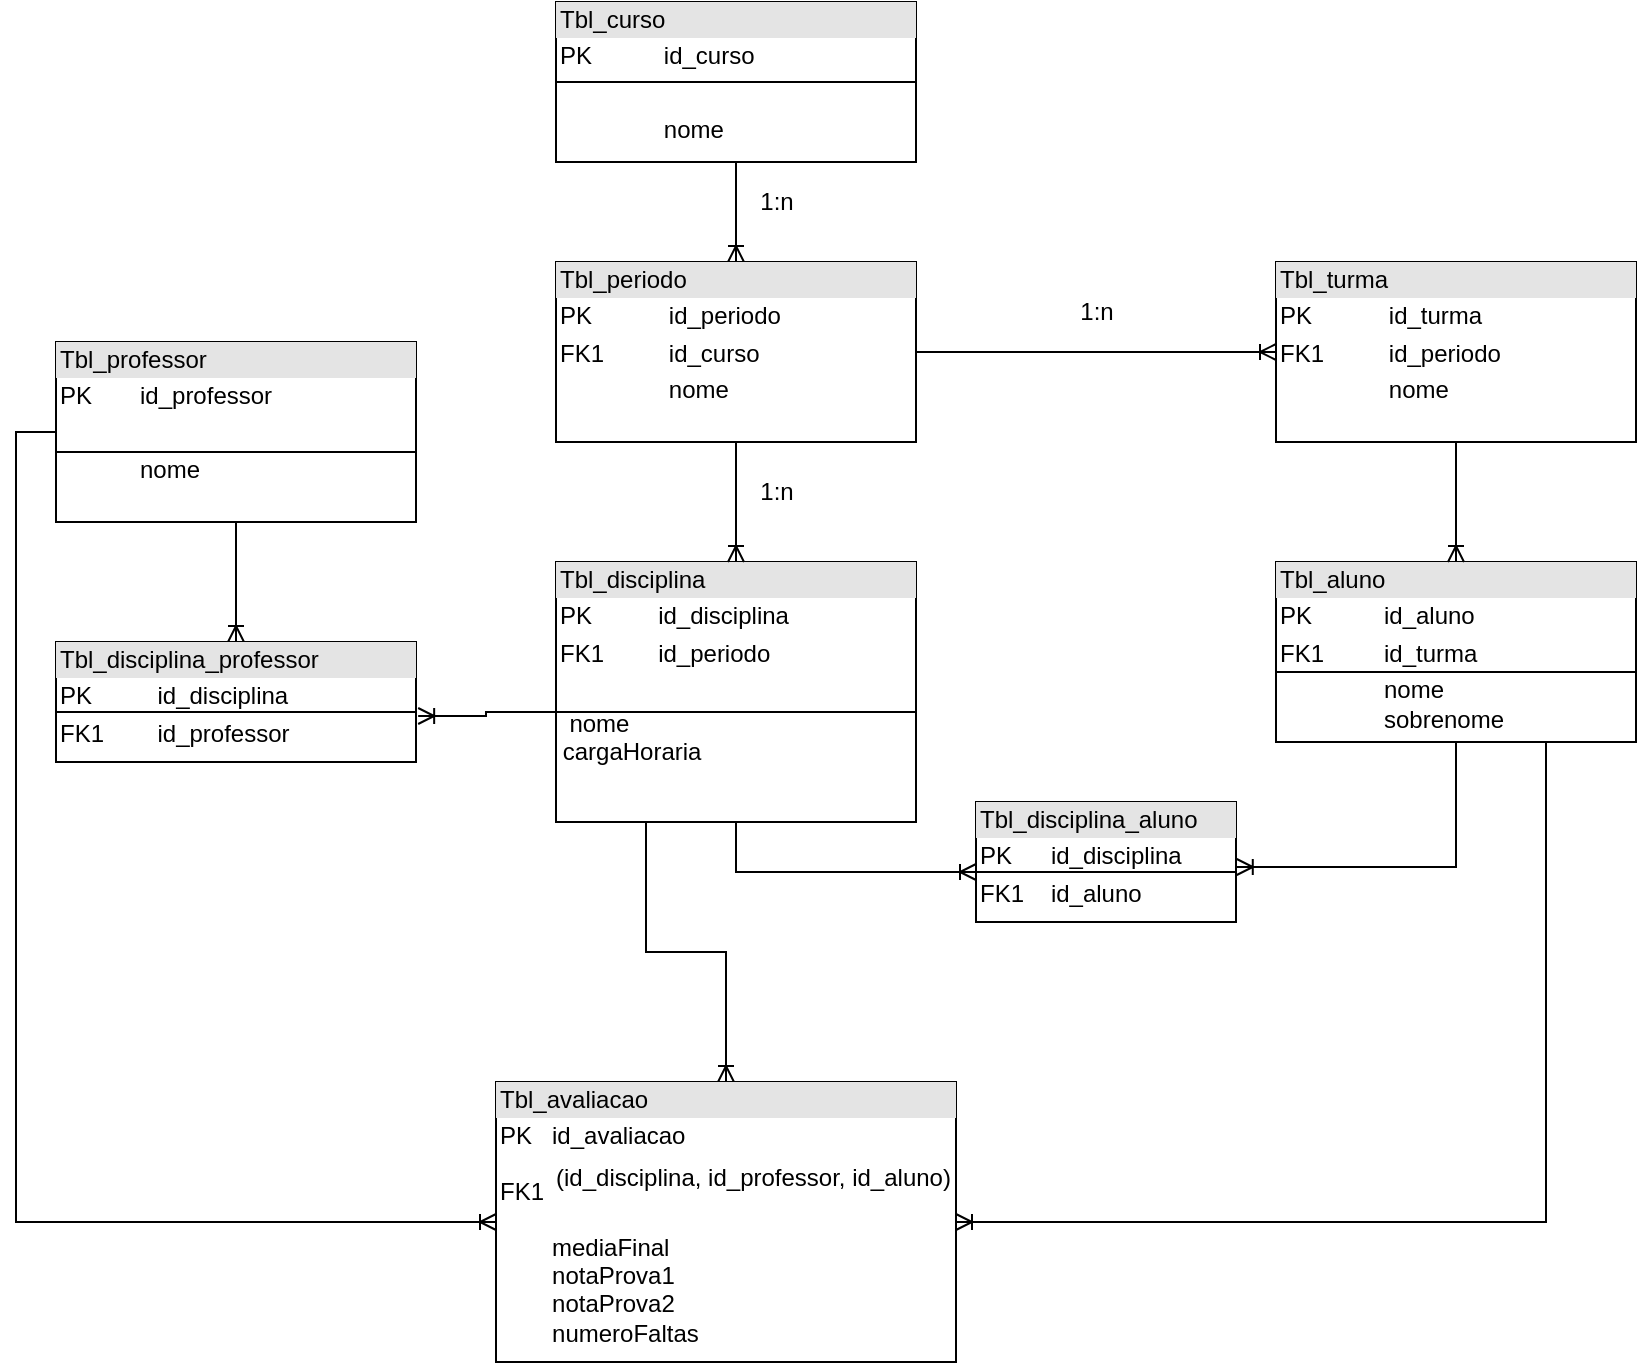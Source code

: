 <mxfile version="20.8.23" type="github">
  <diagram id="R2lEEEUBdFMjLlhIrx00" name="Page-1">
    <mxGraphModel dx="765" dy="368" grid="1" gridSize="10" guides="1" tooltips="1" connect="1" arrows="1" fold="1" page="1" pageScale="1" pageWidth="850" pageHeight="1100" math="0" shadow="0" extFonts="Permanent Marker^https://fonts.googleapis.com/css?family=Permanent+Marker">
      <root>
        <mxCell id="0" />
        <mxCell id="1" parent="0" />
        <mxCell id="g5BdCVix2He69lDZfCda-53" style="edgeStyle=orthogonalEdgeStyle;rounded=0;orthogonalLoop=1;jettySize=auto;html=1;exitX=0.5;exitY=1;exitDx=0;exitDy=0;entryX=0.5;entryY=0;entryDx=0;entryDy=0;endArrow=ERoneToMany;endFill=0;" parent="1" source="g5BdCVix2He69lDZfCda-20" target="g5BdCVix2He69lDZfCda-51" edge="1">
          <mxGeometry relative="1" as="geometry" />
        </mxCell>
        <mxCell id="g5BdCVix2He69lDZfCda-79" style="edgeStyle=orthogonalEdgeStyle;rounded=0;orthogonalLoop=1;jettySize=auto;html=1;exitX=0;exitY=0.5;exitDx=0;exitDy=0;endArrow=ERoneToMany;endFill=0;entryX=0;entryY=0.5;entryDx=0;entryDy=0;" parent="1" source="g5BdCVix2He69lDZfCda-20" target="g5BdCVix2He69lDZfCda-70" edge="1">
          <mxGeometry relative="1" as="geometry" />
        </mxCell>
        <mxCell id="g5BdCVix2He69lDZfCda-20" value="&lt;div style=&quot;box-sizing:border-box;width:100%;background:#e4e4e4;padding:2px;&quot;&gt;Tbl_professor&lt;/div&gt;&lt;table style=&quot;width:100%;font-size:1em;&quot; cellpadding=&quot;2&quot; cellspacing=&quot;0&quot;&gt;&lt;tbody&gt;&lt;tr&gt;&lt;td&gt;PK&lt;/td&gt;&lt;td&gt;id_professor&lt;/td&gt;&lt;/tr&gt;&lt;tr&gt;&lt;td&gt;&lt;br&gt;&lt;/td&gt;&lt;td&gt;&lt;br&gt;&lt;/td&gt;&lt;/tr&gt;&lt;tr&gt;&lt;td&gt;&lt;/td&gt;&lt;td&gt;nome&lt;/td&gt;&lt;/tr&gt;&lt;/tbody&gt;&lt;/table&gt;" style="verticalAlign=top;align=left;overflow=fill;html=1;" parent="1" vertex="1">
          <mxGeometry x="40" y="210" width="180" height="90" as="geometry" />
        </mxCell>
        <mxCell id="g5BdCVix2He69lDZfCda-62" style="edgeStyle=orthogonalEdgeStyle;rounded=0;orthogonalLoop=1;jettySize=auto;html=1;endArrow=ERoneToMany;endFill=0;" parent="1" source="g5BdCVix2He69lDZfCda-21" target="g5BdCVix2He69lDZfCda-56" edge="1">
          <mxGeometry relative="1" as="geometry" />
        </mxCell>
        <mxCell id="g5BdCVix2He69lDZfCda-78" style="edgeStyle=orthogonalEdgeStyle;rounded=0;orthogonalLoop=1;jettySize=auto;html=1;exitX=0.25;exitY=1;exitDx=0;exitDy=0;entryX=0.5;entryY=0;entryDx=0;entryDy=0;endArrow=ERoneToMany;endFill=0;" parent="1" source="g5BdCVix2He69lDZfCda-21" target="g5BdCVix2He69lDZfCda-70" edge="1">
          <mxGeometry relative="1" as="geometry" />
        </mxCell>
        <mxCell id="g5BdCVix2He69lDZfCda-21" value="&lt;div style=&quot;box-sizing:border-box;width:100%;background:#e4e4e4;padding:2px;&quot;&gt;Tbl_disciplina&lt;/div&gt;&lt;table style=&quot;width:100%;font-size:1em;&quot; cellpadding=&quot;2&quot; cellspacing=&quot;0&quot;&gt;&lt;tbody&gt;&lt;tr&gt;&lt;td&gt;PK&lt;/td&gt;&lt;td&gt;id_disciplina&lt;/td&gt;&lt;/tr&gt;&lt;tr&gt;&lt;td&gt;FK1&lt;/td&gt;&lt;td&gt;id_periodo&lt;br&gt;&lt;/td&gt;&lt;/tr&gt;&lt;tr&gt;&lt;td&gt;&lt;br&gt;&lt;/td&gt;&lt;td&gt;&lt;br&gt;&lt;/td&gt;&lt;/tr&gt;&lt;/tbody&gt;&lt;/table&gt;&amp;nbsp;&lt;span style=&quot;white-space: pre;&quot;&gt; &lt;/span&gt;nome&lt;br&gt;&lt;span style=&quot;white-space: pre;&quot;&gt; &lt;/span&gt;cargaHoraria&lt;br&gt;&lt;span style=&quot;white-space: pre;&quot;&gt; &lt;/span&gt;&amp;nbsp;&amp;nbsp;" style="verticalAlign=top;align=left;overflow=fill;html=1;" parent="1" vertex="1">
          <mxGeometry x="290" y="320" width="180" height="130" as="geometry" />
        </mxCell>
        <mxCell id="g5BdCVix2He69lDZfCda-66" style="edgeStyle=orthogonalEdgeStyle;rounded=0;orthogonalLoop=1;jettySize=auto;html=1;entryX=1.003;entryY=0.25;entryDx=0;entryDy=0;entryPerimeter=0;endArrow=ERoneToMany;endFill=0;" parent="1" source="g5BdCVix2He69lDZfCda-24" target="g5BdCVix2He69lDZfCda-56" edge="1">
          <mxGeometry relative="1" as="geometry" />
        </mxCell>
        <mxCell id="g5BdCVix2He69lDZfCda-81" style="edgeStyle=orthogonalEdgeStyle;rounded=0;orthogonalLoop=1;jettySize=auto;html=1;exitX=0.75;exitY=1;exitDx=0;exitDy=0;entryX=1;entryY=0.5;entryDx=0;entryDy=0;endArrow=ERoneToMany;endFill=0;" parent="1" source="g5BdCVix2He69lDZfCda-24" target="g5BdCVix2He69lDZfCda-70" edge="1">
          <mxGeometry relative="1" as="geometry" />
        </mxCell>
        <mxCell id="g5BdCVix2He69lDZfCda-24" value="&lt;div style=&quot;box-sizing:border-box;width:100%;background:#e4e4e4;padding:2px;&quot;&gt;Tbl_aluno&lt;/div&gt;&lt;table style=&quot;width:100%;font-size:1em;&quot; cellpadding=&quot;2&quot; cellspacing=&quot;0&quot;&gt;&lt;tbody&gt;&lt;tr&gt;&lt;td&gt;PK&lt;/td&gt;&lt;td&gt;id_aluno&lt;/td&gt;&lt;/tr&gt;&lt;tr&gt;&lt;td&gt;FK1&lt;/td&gt;&lt;td&gt;id_turma&lt;/td&gt;&lt;/tr&gt;&lt;tr&gt;&lt;td&gt;&lt;/td&gt;&lt;td&gt;nome&lt;br&gt;sobrenome&lt;/td&gt;&lt;/tr&gt;&lt;/tbody&gt;&lt;/table&gt;" style="verticalAlign=top;align=left;overflow=fill;html=1;" parent="1" vertex="1">
          <mxGeometry x="650" y="320" width="180" height="90" as="geometry" />
        </mxCell>
        <mxCell id="g5BdCVix2He69lDZfCda-25" value="" style="line;strokeWidth=1;fillColor=none;align=left;verticalAlign=middle;spacingTop=-1;spacingLeft=3;spacingRight=3;rotatable=0;labelPosition=right;points=[];portConstraint=eastwest;strokeColor=inherit;" parent="1" vertex="1">
          <mxGeometry x="650" y="370" width="180" height="10" as="geometry" />
        </mxCell>
        <mxCell id="g5BdCVix2He69lDZfCda-54" style="edgeStyle=orthogonalEdgeStyle;rounded=0;orthogonalLoop=1;jettySize=auto;html=1;entryX=1.006;entryY=0.7;entryDx=0;entryDy=0;entryPerimeter=0;endArrow=ERoneToMany;endFill=0;" parent="1" source="g5BdCVix2He69lDZfCda-30" target="g5BdCVix2He69lDZfCda-52" edge="1">
          <mxGeometry relative="1" as="geometry" />
        </mxCell>
        <mxCell id="g5BdCVix2He69lDZfCda-30" value="" style="line;strokeWidth=1;fillColor=none;align=left;verticalAlign=middle;spacingTop=-1;spacingLeft=3;spacingRight=3;rotatable=0;labelPosition=right;points=[];portConstraint=eastwest;strokeColor=inherit;" parent="1" vertex="1">
          <mxGeometry x="290" y="390" width="180" height="10" as="geometry" />
        </mxCell>
        <mxCell id="g5BdCVix2He69lDZfCda-32" value="" style="line;strokeWidth=1;fillColor=none;align=left;verticalAlign=middle;spacingTop=-1;spacingLeft=3;spacingRight=3;rotatable=0;labelPosition=right;points=[];portConstraint=eastwest;strokeColor=inherit;" parent="1" vertex="1">
          <mxGeometry x="40" y="260" width="180" height="10" as="geometry" />
        </mxCell>
        <mxCell id="g5BdCVix2He69lDZfCda-38" style="edgeStyle=orthogonalEdgeStyle;rounded=0;orthogonalLoop=1;jettySize=auto;html=1;entryX=0.5;entryY=0;entryDx=0;entryDy=0;endArrow=ERoneToMany;endFill=0;" parent="1" source="g5BdCVix2He69lDZfCda-33" target="g5BdCVix2He69lDZfCda-36" edge="1">
          <mxGeometry relative="1" as="geometry">
            <Array as="points">
              <mxPoint x="380" y="110" />
              <mxPoint x="380" y="110" />
            </Array>
          </mxGeometry>
        </mxCell>
        <mxCell id="g5BdCVix2He69lDZfCda-33" value="&lt;div style=&quot;box-sizing:border-box;width:100%;background:#e4e4e4;padding:2px;&quot;&gt;Tbl_curso&lt;/div&gt;&lt;table style=&quot;width:100%;font-size:1em;&quot; cellpadding=&quot;2&quot; cellspacing=&quot;0&quot;&gt;&lt;tbody&gt;&lt;tr&gt;&lt;td&gt;PK&lt;/td&gt;&lt;td&gt;id_curso&lt;/td&gt;&lt;/tr&gt;&lt;tr&gt;&lt;td&gt;&lt;br&gt;&lt;/td&gt;&lt;td&gt;&lt;br&gt;&lt;/td&gt;&lt;/tr&gt;&lt;tr&gt;&lt;td&gt;&lt;/td&gt;&lt;td&gt;nome&lt;/td&gt;&lt;/tr&gt;&lt;/tbody&gt;&lt;/table&gt;" style="verticalAlign=top;align=left;overflow=fill;html=1;" parent="1" vertex="1">
          <mxGeometry x="290" y="40" width="180" height="80" as="geometry" />
        </mxCell>
        <mxCell id="g5BdCVix2He69lDZfCda-35" value="" style="line;strokeWidth=1;fillColor=none;align=left;verticalAlign=middle;spacingTop=-1;spacingLeft=3;spacingRight=3;rotatable=0;labelPosition=right;points=[];portConstraint=eastwest;strokeColor=inherit;" parent="1" vertex="1">
          <mxGeometry x="290" y="75" width="180" height="10" as="geometry" />
        </mxCell>
        <mxCell id="g5BdCVix2He69lDZfCda-39" style="edgeStyle=orthogonalEdgeStyle;rounded=0;orthogonalLoop=1;jettySize=auto;html=1;entryX=0;entryY=0.5;entryDx=0;entryDy=0;endArrow=ERoneToMany;endFill=0;" parent="1" source="g5BdCVix2He69lDZfCda-36" target="g5BdCVix2He69lDZfCda-37" edge="1">
          <mxGeometry relative="1" as="geometry" />
        </mxCell>
        <mxCell id="g5BdCVix2He69lDZfCda-42" style="edgeStyle=orthogonalEdgeStyle;rounded=0;orthogonalLoop=1;jettySize=auto;html=1;entryX=0.5;entryY=0;entryDx=0;entryDy=0;endArrow=ERoneToMany;endFill=0;" parent="1" source="g5BdCVix2He69lDZfCda-36" target="g5BdCVix2He69lDZfCda-21" edge="1">
          <mxGeometry relative="1" as="geometry" />
        </mxCell>
        <mxCell id="g5BdCVix2He69lDZfCda-36" value="&lt;div style=&quot;box-sizing:border-box;width:100%;background:#e4e4e4;padding:2px;&quot;&gt;Tbl_periodo&lt;/div&gt;&lt;table style=&quot;width:100%;font-size:1em;&quot; cellpadding=&quot;2&quot; cellspacing=&quot;0&quot;&gt;&lt;tbody&gt;&lt;tr&gt;&lt;td&gt;PK&lt;/td&gt;&lt;td&gt;id_periodo&lt;/td&gt;&lt;/tr&gt;&lt;tr&gt;&lt;td&gt;FK1&lt;/td&gt;&lt;td&gt;id_curso&lt;/td&gt;&lt;/tr&gt;&lt;tr&gt;&lt;td&gt;&lt;/td&gt;&lt;td&gt;nome&lt;/td&gt;&lt;/tr&gt;&lt;/tbody&gt;&lt;/table&gt;" style="verticalAlign=top;align=left;overflow=fill;html=1;" parent="1" vertex="1">
          <mxGeometry x="290" y="170" width="180" height="90" as="geometry" />
        </mxCell>
        <mxCell id="g5BdCVix2He69lDZfCda-44" style="edgeStyle=orthogonalEdgeStyle;rounded=0;orthogonalLoop=1;jettySize=auto;html=1;entryX=0.5;entryY=0;entryDx=0;entryDy=0;endArrow=ERoneToMany;endFill=0;" parent="1" source="g5BdCVix2He69lDZfCda-37" target="g5BdCVix2He69lDZfCda-24" edge="1">
          <mxGeometry relative="1" as="geometry" />
        </mxCell>
        <mxCell id="g5BdCVix2He69lDZfCda-37" value="&lt;div style=&quot;box-sizing:border-box;width:100%;background:#e4e4e4;padding:2px;&quot;&gt;Tbl_turma&lt;/div&gt;&lt;table style=&quot;width:100%;font-size:1em;&quot; cellpadding=&quot;2&quot; cellspacing=&quot;0&quot;&gt;&lt;tbody&gt;&lt;tr&gt;&lt;td&gt;PK&lt;/td&gt;&lt;td&gt;id_turma&lt;/td&gt;&lt;/tr&gt;&lt;tr&gt;&lt;td&gt;FK1&lt;/td&gt;&lt;td&gt;id_periodo&lt;/td&gt;&lt;/tr&gt;&lt;tr&gt;&lt;td&gt;&lt;/td&gt;&lt;td&gt;nome&lt;/td&gt;&lt;/tr&gt;&lt;/tbody&gt;&lt;/table&gt;" style="verticalAlign=top;align=left;overflow=fill;html=1;" parent="1" vertex="1">
          <mxGeometry x="650" y="170" width="180" height="90" as="geometry" />
        </mxCell>
        <mxCell id="g5BdCVix2He69lDZfCda-40" value="1:n" style="text;html=1;align=center;verticalAlign=middle;resizable=0;points=[];autosize=1;strokeColor=none;fillColor=none;" parent="1" vertex="1">
          <mxGeometry x="380" y="125" width="40" height="30" as="geometry" />
        </mxCell>
        <mxCell id="g5BdCVix2He69lDZfCda-41" value="1:n" style="text;html=1;align=center;verticalAlign=middle;resizable=0;points=[];autosize=1;strokeColor=none;fillColor=none;" parent="1" vertex="1">
          <mxGeometry x="540" y="180" width="40" height="30" as="geometry" />
        </mxCell>
        <mxCell id="g5BdCVix2He69lDZfCda-43" value="1:n" style="text;html=1;align=center;verticalAlign=middle;resizable=0;points=[];autosize=1;strokeColor=none;fillColor=none;" parent="1" vertex="1">
          <mxGeometry x="380" y="270" width="40" height="30" as="geometry" />
        </mxCell>
        <mxCell id="g5BdCVix2He69lDZfCda-51" value="&lt;div style=&quot;box-sizing:border-box;width:100%;background:#e4e4e4;padding:2px;&quot;&gt;Tbl_disciplina_professor&lt;/div&gt;&lt;table style=&quot;width:100%;font-size:1em;&quot; cellpadding=&quot;2&quot; cellspacing=&quot;0&quot;&gt;&lt;tbody&gt;&lt;tr&gt;&lt;td&gt;PK&lt;/td&gt;&lt;td&gt;id_disciplina&lt;/td&gt;&lt;/tr&gt;&lt;tr&gt;&lt;td&gt;FK1&lt;/td&gt;&lt;td&gt;id_professor&lt;/td&gt;&lt;/tr&gt;&lt;tr&gt;&lt;td&gt;&lt;/td&gt;&lt;td&gt;&lt;br&gt;&lt;/td&gt;&lt;/tr&gt;&lt;/tbody&gt;&lt;/table&gt;" style="verticalAlign=top;align=left;overflow=fill;html=1;" parent="1" vertex="1">
          <mxGeometry x="40" y="360" width="180" height="60" as="geometry" />
        </mxCell>
        <mxCell id="g5BdCVix2He69lDZfCda-52" value="" style="line;strokeWidth=1;fillColor=none;align=left;verticalAlign=middle;spacingTop=-1;spacingLeft=3;spacingRight=3;rotatable=0;labelPosition=right;points=[];portConstraint=eastwest;strokeColor=inherit;" parent="1" vertex="1">
          <mxGeometry x="40" y="390" width="180" height="10" as="geometry" />
        </mxCell>
        <mxCell id="g5BdCVix2He69lDZfCda-55" value="&lt;div style=&quot;box-sizing:border-box;width:100%;background:#e4e4e4;padding:2px;&quot;&gt;Tbl_disciplina_aluno&lt;/div&gt;&lt;table style=&quot;width:100%;font-size:1em;&quot; cellpadding=&quot;2&quot; cellspacing=&quot;0&quot;&gt;&lt;tbody&gt;&lt;tr&gt;&lt;td&gt;PK&lt;/td&gt;&lt;td&gt;id_disciplina&lt;/td&gt;&lt;/tr&gt;&lt;tr&gt;&lt;td&gt;FK1&lt;/td&gt;&lt;td&gt;id_aluno&lt;/td&gt;&lt;/tr&gt;&lt;tr&gt;&lt;td&gt;&lt;/td&gt;&lt;td&gt;&lt;br&gt;&lt;/td&gt;&lt;/tr&gt;&lt;/tbody&gt;&lt;/table&gt;" style="verticalAlign=top;align=left;overflow=fill;html=1;" parent="1" vertex="1">
          <mxGeometry x="500" y="440" width="130" height="60" as="geometry" />
        </mxCell>
        <mxCell id="g5BdCVix2He69lDZfCda-56" value="" style="line;strokeWidth=1;fillColor=none;align=left;verticalAlign=middle;spacingTop=-1;spacingLeft=3;spacingRight=3;rotatable=0;labelPosition=right;points=[];portConstraint=eastwest;strokeColor=inherit;" parent="1" vertex="1">
          <mxGeometry x="500" y="470" width="130" height="10" as="geometry" />
        </mxCell>
        <mxCell id="g5BdCVix2He69lDZfCda-70" value="&lt;div style=&quot;box-sizing:border-box;width:100%;background:#e4e4e4;padding:2px;&quot;&gt;Tbl_avaliacao&lt;/div&gt;&lt;table style=&quot;width:100%;font-size:1em;&quot; cellpadding=&quot;2&quot; cellspacing=&quot;0&quot;&gt;&lt;tbody&gt;&lt;tr&gt;&lt;td&gt;PK&lt;/td&gt;&lt;td&gt;id_avaliacao&lt;/td&gt;&lt;/tr&gt;&lt;tr&gt;&lt;td&gt;FK1&lt;/td&gt;&lt;td&gt;&lt;table style=&quot;border-color: var(--border-color); font-size: 1em; width: 230px;&quot; cellpadding=&quot;2&quot; cellspacing=&quot;0&quot;&gt;&lt;tbody style=&quot;border-color: var(--border-color);&quot;&gt;&lt;tr style=&quot;border-color: var(--border-color);&quot;&gt;&lt;td style=&quot;border-color: var(--border-color);&quot;&gt;(id_disciplina, id_professor, id_aluno)&lt;br&gt;&lt;/td&gt;&lt;/tr&gt;&lt;tr style=&quot;border-color: var(--border-color);&quot;&gt;&lt;/tr&gt;&lt;/tbody&gt;&lt;/table&gt;&lt;br&gt;&lt;/td&gt;&lt;/tr&gt;&lt;tr&gt;&lt;td&gt;&lt;/td&gt;&lt;td&gt;mediaFinal&lt;br&gt;notaProva1&lt;br&gt;notaProva2&lt;br&gt;numeroFaltas&lt;/td&gt;&lt;/tr&gt;&lt;/tbody&gt;&lt;/table&gt;" style="verticalAlign=top;align=left;overflow=fill;html=1;" parent="1" vertex="1">
          <mxGeometry x="260" y="580" width="230" height="140" as="geometry" />
        </mxCell>
      </root>
    </mxGraphModel>
  </diagram>
</mxfile>
